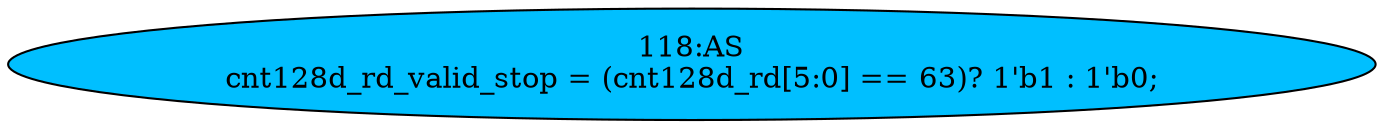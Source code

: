 strict digraph "" {
	node [label="\N"];
	"118:AS"	 [ast="<pyverilog.vparser.ast.Assign object at 0x7f052ae97d10>",
		def_var="['cnt128d_rd_valid_stop']",
		fillcolor=deepskyblue,
		label="118:AS
cnt128d_rd_valid_stop = (cnt128d_rd[5:0] == 63)? 1'b1 : 1'b0;",
		statements="[]",
		style=filled,
		typ=Assign,
		use_var="['cnt128d_rd']"];
}
